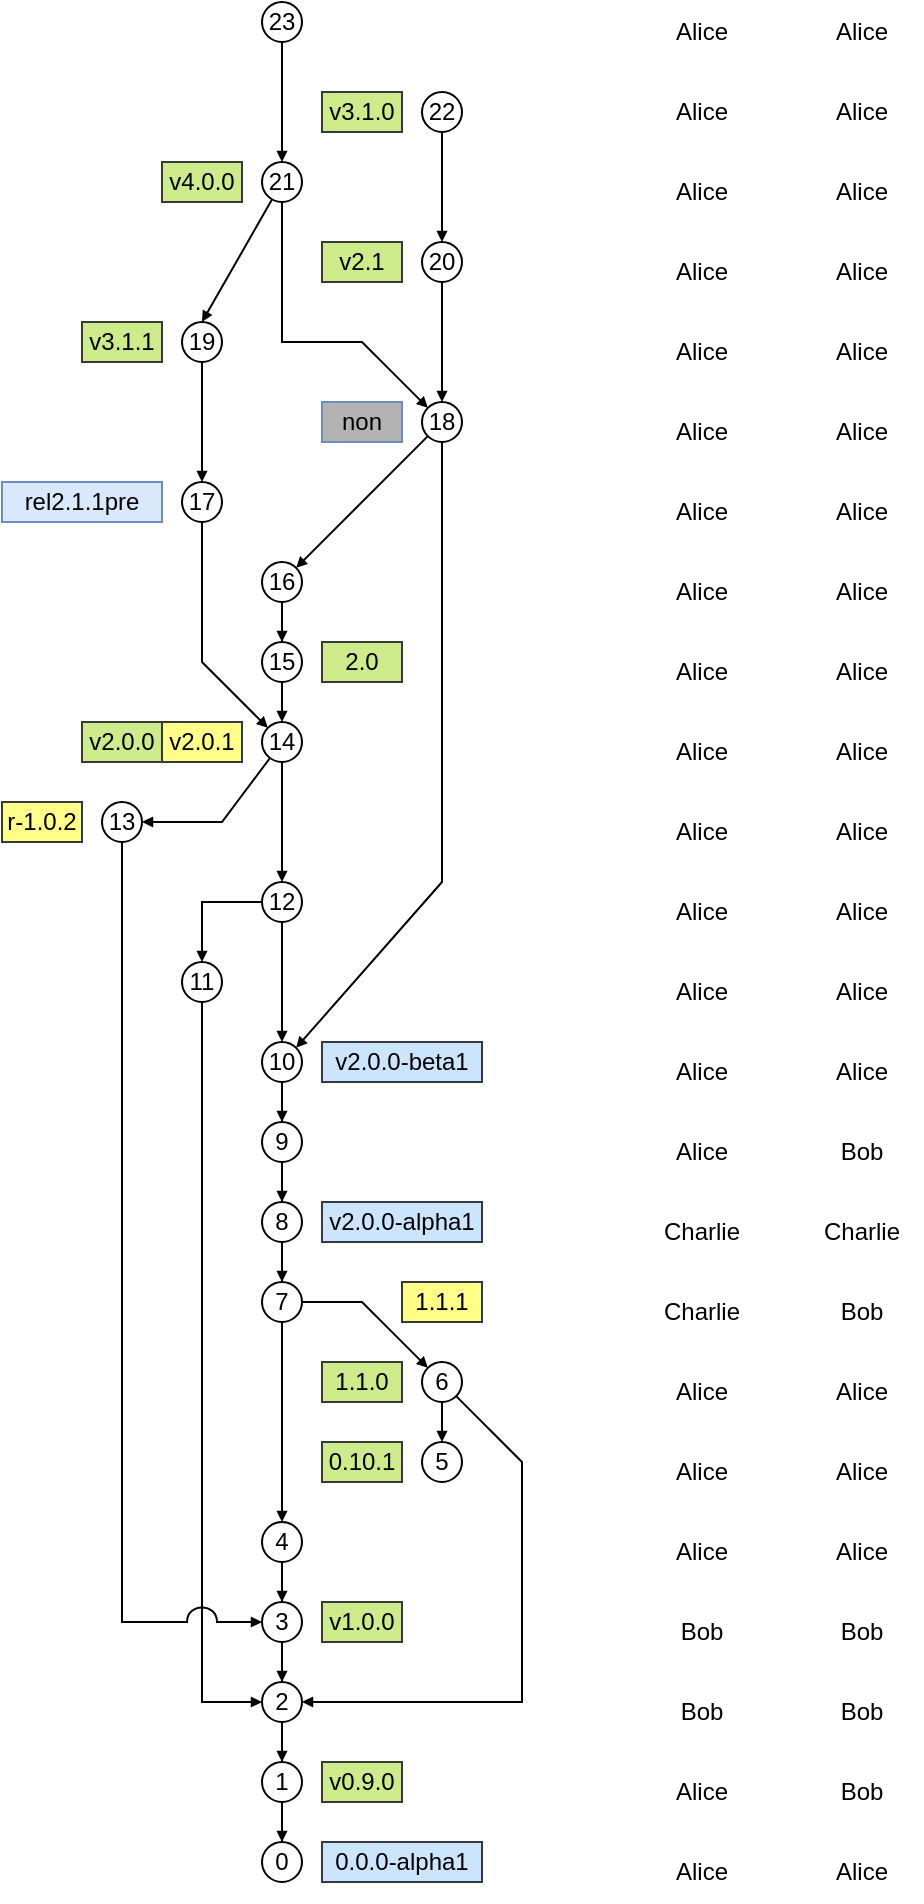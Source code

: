 <mxfile version="20.3.0" type="device" pages="2"><diagram id="Wy5-osBV8eUJZuhgSt0u" name="Page-1"><mxGraphModel dx="333" dy="996" grid="1" gridSize="10" guides="1" tooltips="1" connect="1" arrows="1" fold="1" page="1" pageScale="1" pageWidth="850" pageHeight="1100" math="0" shadow="0"><root><mxCell id="0"/><mxCell id="1" parent="0"/><mxCell id="ljIZP9Z7kQDjwwmqlBIa-49" value="v0.9.0" style="rounded=0;whiteSpace=wrap;html=1;fillColor=#cdeb8b;strokeColor=#36393d;" parent="1" vertex="1"><mxGeometry x="400" y="890" width="40" height="20" as="geometry"/></mxCell><mxCell id="ljIZP9Z7kQDjwwmqlBIa-51" style="edgeStyle=orthogonalEdgeStyle;rounded=0;jumpStyle=arc;jumpSize=15;orthogonalLoop=1;jettySize=auto;html=1;endArrow=block;endFill=1;endSize=3;" parent="1" source="ljIZP9Z7kQDjwwmqlBIa-1" target="ljIZP9Z7kQDjwwmqlBIa-50" edge="1"><mxGeometry relative="1" as="geometry"/></mxCell><mxCell id="ljIZP9Z7kQDjwwmqlBIa-1" value="1" style="ellipse;whiteSpace=wrap;html=1;" parent="1" vertex="1"><mxGeometry x="370" y="890" width="20" height="20" as="geometry"/></mxCell><mxCell id="ljIZP9Z7kQDjwwmqlBIa-9" style="edgeStyle=orthogonalEdgeStyle;rounded=0;orthogonalLoop=1;jettySize=auto;html=1;entryX=0.5;entryY=0;entryDx=0;entryDy=0;endArrow=block;endFill=1;endSize=3;" parent="1" source="ljIZP9Z7kQDjwwmqlBIa-2" target="ljIZP9Z7kQDjwwmqlBIa-1" edge="1"><mxGeometry relative="1" as="geometry"/></mxCell><mxCell id="ljIZP9Z7kQDjwwmqlBIa-2" value="2&lt;span style=&quot;color: rgba(0 , 0 , 0 , 0) ; font-family: monospace ; font-size: 0px&quot;&gt;%3CmxGraphModel%3E%3Croot%3E%3CmxCell%20id%3D%220%22%2F%3E%3CmxCell%20id%3D%221%22%20parent%3D%220%22%2F%3E%3CmxCell%20id%3D%222%22%20value%3D%221%22%20style%3D%22ellipse%3BwhiteSpace%3Dwrap%3Bhtml%3D1%3B%22%20vertex%3D%221%22%20parent%3D%221%22%3E%3CmxGeometry%20x%3D%22170%22%20y%3D%22690%22%20width%3D%2220%22%20height%3D%2220%22%20as%3D%22geometry%22%2F%3E%3C%2FmxCell%3E%3C%2Froot%3E%3C%2FmxGraphModel%3E&lt;/span&gt;" style="ellipse;whiteSpace=wrap;html=1;" parent="1" vertex="1"><mxGeometry x="370" y="850" width="20" height="20" as="geometry"/></mxCell><mxCell id="ljIZP9Z7kQDjwwmqlBIa-10" style="edgeStyle=orthogonalEdgeStyle;rounded=0;orthogonalLoop=1;jettySize=auto;html=1;entryX=0.5;entryY=0;entryDx=0;entryDy=0;endArrow=block;endFill=1;endSize=3;" parent="1" source="ljIZP9Z7kQDjwwmqlBIa-3" target="ljIZP9Z7kQDjwwmqlBIa-2" edge="1"><mxGeometry relative="1" as="geometry"/></mxCell><mxCell id="ljIZP9Z7kQDjwwmqlBIa-3" value="3" style="ellipse;whiteSpace=wrap;html=1;" parent="1" vertex="1"><mxGeometry x="370" y="810" width="20" height="20" as="geometry"/></mxCell><mxCell id="ljIZP9Z7kQDjwwmqlBIa-11" style="edgeStyle=orthogonalEdgeStyle;rounded=0;orthogonalLoop=1;jettySize=auto;html=1;entryX=0.5;entryY=0;entryDx=0;entryDy=0;endArrow=block;endFill=1;endSize=3;" parent="1" source="ljIZP9Z7kQDjwwmqlBIa-4" target="ljIZP9Z7kQDjwwmqlBIa-3" edge="1"><mxGeometry relative="1" as="geometry"/></mxCell><mxCell id="ljIZP9Z7kQDjwwmqlBIa-4" value="4" style="ellipse;whiteSpace=wrap;html=1;" parent="1" vertex="1"><mxGeometry x="370" y="770" width="20" height="20" as="geometry"/></mxCell><mxCell id="ljIZP9Z7kQDjwwmqlBIa-13" style="rounded=0;orthogonalLoop=1;jettySize=auto;html=1;entryX=1;entryY=0.5;entryDx=0;entryDy=0;endArrow=block;endFill=1;endSize=3;exitX=1;exitY=1;exitDx=0;exitDy=0;" parent="1" source="ljIZP9Z7kQDjwwmqlBIa-6" target="ljIZP9Z7kQDjwwmqlBIa-2" edge="1"><mxGeometry relative="1" as="geometry"><Array as="points"><mxPoint x="500" y="740"/><mxPoint x="500" y="860"/></Array></mxGeometry></mxCell><mxCell id="ljIZP9Z7kQDjwwmqlBIa-5" value="5" style="ellipse;whiteSpace=wrap;html=1;" parent="1" vertex="1"><mxGeometry x="450" y="730" width="20" height="20" as="geometry"/></mxCell><mxCell id="ljIZP9Z7kQDjwwmqlBIa-12" style="rounded=0;orthogonalLoop=1;jettySize=auto;html=1;entryX=0.5;entryY=0;entryDx=0;entryDy=0;endArrow=block;endFill=1;endSize=3;" parent="1" source="ljIZP9Z7kQDjwwmqlBIa-6" target="ljIZP9Z7kQDjwwmqlBIa-5" edge="1"><mxGeometry relative="1" as="geometry"/></mxCell><mxCell id="ljIZP9Z7kQDjwwmqlBIa-6" value="6" style="ellipse;whiteSpace=wrap;html=1;" parent="1" vertex="1"><mxGeometry x="450" y="690" width="20" height="20" as="geometry"/></mxCell><mxCell id="ljIZP9Z7kQDjwwmqlBIa-14" style="rounded=0;orthogonalLoop=1;jettySize=auto;html=1;entryX=0;entryY=0;entryDx=0;entryDy=0;endArrow=block;endFill=1;endSize=3;" parent="1" source="ljIZP9Z7kQDjwwmqlBIa-8" target="ljIZP9Z7kQDjwwmqlBIa-6" edge="1"><mxGeometry relative="1" as="geometry"><Array as="points"><mxPoint x="420" y="660"/></Array></mxGeometry></mxCell><mxCell id="ljIZP9Z7kQDjwwmqlBIa-26" style="edgeStyle=orthogonalEdgeStyle;rounded=0;orthogonalLoop=1;jettySize=auto;html=1;entryX=0.5;entryY=0;entryDx=0;entryDy=0;endArrow=block;endFill=1;endSize=3;" parent="1" source="ljIZP9Z7kQDjwwmqlBIa-8" target="ljIZP9Z7kQDjwwmqlBIa-4" edge="1"><mxGeometry relative="1" as="geometry"/></mxCell><mxCell id="ljIZP9Z7kQDjwwmqlBIa-8" value="7" style="ellipse;whiteSpace=wrap;html=1;" parent="1" vertex="1"><mxGeometry x="370" y="650" width="20" height="20" as="geometry"/></mxCell><mxCell id="ljIZP9Z7kQDjwwmqlBIa-16" style="edgeStyle=orthogonalEdgeStyle;rounded=0;orthogonalLoop=1;jettySize=auto;html=1;entryX=0.5;entryY=0;entryDx=0;entryDy=0;endArrow=block;endFill=1;endSize=3;" parent="1" source="ljIZP9Z7kQDjwwmqlBIa-15" target="ljIZP9Z7kQDjwwmqlBIa-8" edge="1"><mxGeometry relative="1" as="geometry"/></mxCell><mxCell id="ljIZP9Z7kQDjwwmqlBIa-15" value="8" style="ellipse;whiteSpace=wrap;html=1;" parent="1" vertex="1"><mxGeometry x="370" y="610" width="20" height="20" as="geometry"/></mxCell><mxCell id="ljIZP9Z7kQDjwwmqlBIa-21" style="edgeStyle=orthogonalEdgeStyle;rounded=0;orthogonalLoop=1;jettySize=auto;html=1;endArrow=block;endFill=1;endSize=3;" parent="1" source="ljIZP9Z7kQDjwwmqlBIa-17" target="ljIZP9Z7kQDjwwmqlBIa-15" edge="1"><mxGeometry relative="1" as="geometry"/></mxCell><mxCell id="ljIZP9Z7kQDjwwmqlBIa-17" value="9" style="ellipse;whiteSpace=wrap;html=1;" parent="1" vertex="1"><mxGeometry x="370" y="570" width="20" height="20" as="geometry"/></mxCell><mxCell id="ljIZP9Z7kQDjwwmqlBIa-22" style="edgeStyle=orthogonalEdgeStyle;rounded=0;orthogonalLoop=1;jettySize=auto;html=1;entryX=0.5;entryY=0;entryDx=0;entryDy=0;endArrow=block;endFill=1;endSize=3;" parent="1" source="ljIZP9Z7kQDjwwmqlBIa-18" target="ljIZP9Z7kQDjwwmqlBIa-17" edge="1"><mxGeometry relative="1" as="geometry"/></mxCell><mxCell id="ljIZP9Z7kQDjwwmqlBIa-18" value="10" style="ellipse;whiteSpace=wrap;html=1;" parent="1" vertex="1"><mxGeometry x="370" y="530" width="20" height="20" as="geometry"/></mxCell><mxCell id="ljIZP9Z7kQDjwwmqlBIa-20" style="edgeStyle=orthogonalEdgeStyle;rounded=0;orthogonalLoop=1;jettySize=auto;html=1;entryX=0;entryY=0.5;entryDx=0;entryDy=0;endArrow=block;endFill=1;endSize=3;" parent="1" source="ljIZP9Z7kQDjwwmqlBIa-19" target="ljIZP9Z7kQDjwwmqlBIa-2" edge="1"><mxGeometry relative="1" as="geometry"><Array as="points"><mxPoint x="340" y="860"/></Array></mxGeometry></mxCell><mxCell id="ljIZP9Z7kQDjwwmqlBIa-19" value="11" style="ellipse;whiteSpace=wrap;html=1;" parent="1" vertex="1"><mxGeometry x="330" y="490" width="20" height="20" as="geometry"/></mxCell><mxCell id="ljIZP9Z7kQDjwwmqlBIa-24" style="edgeStyle=orthogonalEdgeStyle;rounded=0;orthogonalLoop=1;jettySize=auto;html=1;entryX=0.5;entryY=0;entryDx=0;entryDy=0;endArrow=block;endFill=1;endSize=3;" parent="1" source="ljIZP9Z7kQDjwwmqlBIa-23" target="ljIZP9Z7kQDjwwmqlBIa-18" edge="1"><mxGeometry relative="1" as="geometry"/></mxCell><mxCell id="ljIZP9Z7kQDjwwmqlBIa-25" style="edgeStyle=orthogonalEdgeStyle;rounded=0;orthogonalLoop=1;jettySize=auto;html=1;endArrow=block;endFill=1;endSize=3;entryX=0.5;entryY=0;entryDx=0;entryDy=0;" parent="1" source="ljIZP9Z7kQDjwwmqlBIa-23" target="ljIZP9Z7kQDjwwmqlBIa-19" edge="1"><mxGeometry relative="1" as="geometry"><mxPoint x="340" y="460" as="targetPoint"/></mxGeometry></mxCell><mxCell id="ljIZP9Z7kQDjwwmqlBIa-23" value="12" style="ellipse;whiteSpace=wrap;html=1;fontStyle=0" parent="1" vertex="1"><mxGeometry x="370" y="450" width="20" height="20" as="geometry"/></mxCell><mxCell id="ljIZP9Z7kQDjwwmqlBIa-28" style="edgeStyle=orthogonalEdgeStyle;rounded=0;orthogonalLoop=1;jettySize=auto;html=1;entryX=0;entryY=0.5;entryDx=0;entryDy=0;endArrow=block;endFill=1;endSize=3;jumpStyle=arc;jumpSize=15;" parent="1" source="ljIZP9Z7kQDjwwmqlBIa-27" target="ljIZP9Z7kQDjwwmqlBIa-3" edge="1"><mxGeometry relative="1" as="geometry"><Array as="points"><mxPoint x="300" y="820"/></Array></mxGeometry></mxCell><mxCell id="ljIZP9Z7kQDjwwmqlBIa-27" value="13" style="ellipse;whiteSpace=wrap;html=1;" parent="1" vertex="1"><mxGeometry x="290" y="410" width="20" height="20" as="geometry"/></mxCell><mxCell id="ljIZP9Z7kQDjwwmqlBIa-30" style="edgeStyle=orthogonalEdgeStyle;rounded=0;jumpStyle=arc;jumpSize=15;orthogonalLoop=1;jettySize=auto;html=1;entryX=0.5;entryY=0;entryDx=0;entryDy=0;endArrow=block;endFill=1;endSize=3;" parent="1" source="ljIZP9Z7kQDjwwmqlBIa-29" target="ljIZP9Z7kQDjwwmqlBIa-23" edge="1"><mxGeometry relative="1" as="geometry"/></mxCell><mxCell id="ljIZP9Z7kQDjwwmqlBIa-68" style="rounded=0;jumpStyle=arc;jumpSize=15;orthogonalLoop=1;jettySize=auto;html=1;entryX=1;entryY=0.5;entryDx=0;entryDy=0;endArrow=block;endFill=1;endSize=3;elbow=vertical;" parent="1" source="ljIZP9Z7kQDjwwmqlBIa-29" target="ljIZP9Z7kQDjwwmqlBIa-27" edge="1"><mxGeometry relative="1" as="geometry"><Array as="points"><mxPoint x="350" y="420"/></Array></mxGeometry></mxCell><mxCell id="ljIZP9Z7kQDjwwmqlBIa-29" value="14" style="ellipse;whiteSpace=wrap;html=1;" parent="1" vertex="1"><mxGeometry x="370" y="370" width="20" height="20" as="geometry"/></mxCell><mxCell id="ljIZP9Z7kQDjwwmqlBIa-34" style="rounded=0;jumpStyle=arc;jumpSize=15;orthogonalLoop=1;jettySize=auto;html=1;entryX=0.5;entryY=0;entryDx=0;entryDy=0;endArrow=block;endFill=1;endSize=3;" parent="1" source="ljIZP9Z7kQDjwwmqlBIa-31" target="ljIZP9Z7kQDjwwmqlBIa-29" edge="1"><mxGeometry relative="1" as="geometry"/></mxCell><mxCell id="ljIZP9Z7kQDjwwmqlBIa-31" value="15" style="ellipse;whiteSpace=wrap;html=1;" parent="1" vertex="1"><mxGeometry x="370" y="330" width="20" height="20" as="geometry"/></mxCell><mxCell id="ljIZP9Z7kQDjwwmqlBIa-33" style="edgeStyle=orthogonalEdgeStyle;rounded=0;jumpStyle=arc;jumpSize=15;orthogonalLoop=1;jettySize=auto;html=1;entryX=0.5;entryY=0;entryDx=0;entryDy=0;endArrow=block;endFill=1;endSize=3;" parent="1" source="ljIZP9Z7kQDjwwmqlBIa-32" target="ljIZP9Z7kQDjwwmqlBIa-31" edge="1"><mxGeometry relative="1" as="geometry"/></mxCell><mxCell id="ljIZP9Z7kQDjwwmqlBIa-32" value="16" style="ellipse;whiteSpace=wrap;html=1;" parent="1" vertex="1"><mxGeometry x="370" y="290" width="20" height="20" as="geometry"/></mxCell><mxCell id="ljIZP9Z7kQDjwwmqlBIa-36" style="rounded=0;jumpStyle=arc;jumpSize=15;orthogonalLoop=1;jettySize=auto;html=1;endArrow=block;endFill=1;endSize=3;entryX=0;entryY=0;entryDx=0;entryDy=0;" parent="1" source="ljIZP9Z7kQDjwwmqlBIa-35" target="ljIZP9Z7kQDjwwmqlBIa-29" edge="1"><mxGeometry relative="1" as="geometry"><mxPoint x="380" y="370" as="targetPoint"/><Array as="points"><mxPoint x="340" y="340"/></Array></mxGeometry></mxCell><mxCell id="ljIZP9Z7kQDjwwmqlBIa-35" value="17" style="ellipse;whiteSpace=wrap;html=1;" parent="1" vertex="1"><mxGeometry x="330" y="250" width="20" height="20" as="geometry"/></mxCell><mxCell id="ljIZP9Z7kQDjwwmqlBIa-38" style="rounded=0;jumpStyle=arc;jumpSize=15;orthogonalLoop=1;jettySize=auto;html=1;entryX=1;entryY=0;entryDx=0;entryDy=0;endArrow=block;endFill=1;endSize=3;" parent="1" source="ljIZP9Z7kQDjwwmqlBIa-37" target="ljIZP9Z7kQDjwwmqlBIa-32" edge="1"><mxGeometry relative="1" as="geometry"><Array as="points"/></mxGeometry></mxCell><mxCell id="ljIZP9Z7kQDjwwmqlBIa-39" style="rounded=0;jumpStyle=arc;jumpSize=15;orthogonalLoop=1;jettySize=auto;html=1;entryX=1;entryY=0;entryDx=0;entryDy=0;endArrow=block;endFill=1;endSize=3;" parent="1" source="ljIZP9Z7kQDjwwmqlBIa-37" target="ljIZP9Z7kQDjwwmqlBIa-18" edge="1"><mxGeometry relative="1" as="geometry"><Array as="points"><mxPoint x="460" y="450"/></Array></mxGeometry></mxCell><mxCell id="ljIZP9Z7kQDjwwmqlBIa-37" value="18" style="ellipse;whiteSpace=wrap;html=1;" parent="1" vertex="1"><mxGeometry x="450" y="210" width="20" height="20" as="geometry"/></mxCell><mxCell id="ljIZP9Z7kQDjwwmqlBIa-41" style="rounded=0;jumpStyle=arc;jumpSize=15;orthogonalLoop=1;jettySize=auto;html=1;entryX=0.5;entryY=0;entryDx=0;entryDy=0;endArrow=block;endFill=1;endSize=3;" parent="1" source="ljIZP9Z7kQDjwwmqlBIa-40" target="ljIZP9Z7kQDjwwmqlBIa-35" edge="1"><mxGeometry relative="1" as="geometry"><Array as="points"><mxPoint x="340" y="220"/></Array></mxGeometry></mxCell><mxCell id="ljIZP9Z7kQDjwwmqlBIa-40" value="19" style="ellipse;whiteSpace=wrap;html=1;" parent="1" vertex="1"><mxGeometry x="330" y="170" width="20" height="20" as="geometry"/></mxCell><mxCell id="ljIZP9Z7kQDjwwmqlBIa-47" style="rounded=0;jumpStyle=arc;jumpSize=15;orthogonalLoop=1;jettySize=auto;html=1;entryX=0.5;entryY=0;entryDx=0;entryDy=0;endArrow=block;endFill=1;endSize=3;" parent="1" source="ljIZP9Z7kQDjwwmqlBIa-43" target="ljIZP9Z7kQDjwwmqlBIa-40" edge="1"><mxGeometry relative="1" as="geometry"><Array as="points"/></mxGeometry></mxCell><mxCell id="ljIZP9Z7kQDjwwmqlBIa-43" value="21" style="ellipse;whiteSpace=wrap;html=1;" parent="1" vertex="1"><mxGeometry x="370" y="90" width="20" height="20" as="geometry"/></mxCell><mxCell id="ljIZP9Z7kQDjwwmqlBIa-44" value="22" style="ellipse;whiteSpace=wrap;html=1;" parent="1" vertex="1"><mxGeometry x="450" y="55" width="20" height="20" as="geometry"/></mxCell><mxCell id="ljIZP9Z7kQDjwwmqlBIa-50" value="0" style="ellipse;whiteSpace=wrap;html=1;" parent="1" vertex="1"><mxGeometry x="370" y="930" width="20" height="20" as="geometry"/></mxCell><mxCell id="ljIZP9Z7kQDjwwmqlBIa-52" value="v1.0.0" style="rounded=0;whiteSpace=wrap;html=1;fillColor=#CDEB8B;strokeColor=#36393d;" parent="1" vertex="1"><mxGeometry x="400" y="810" width="40" height="20" as="geometry"/></mxCell><mxCell id="ljIZP9Z7kQDjwwmqlBIa-56" value="1.1.0" style="rounded=0;whiteSpace=wrap;html=1;fillColor=#cdeb8b;strokeColor=#36393d;" parent="1" vertex="1"><mxGeometry x="400" y="690" width="40" height="20" as="geometry"/></mxCell><mxCell id="ljIZP9Z7kQDjwwmqlBIa-57" value="v2.0.0-alpha1" style="rounded=0;whiteSpace=wrap;html=1;fillColor=#cce5ff;strokeColor=#36393d;" parent="1" vertex="1"><mxGeometry x="400" y="610" width="80" height="20" as="geometry"/></mxCell><mxCell id="ljIZP9Z7kQDjwwmqlBIa-58" value="v2.0.0-beta1" style="rounded=0;whiteSpace=wrap;html=1;fillColor=#cce5ff;strokeColor=#36393d;" parent="1" vertex="1"><mxGeometry x="400" y="530" width="80" height="20" as="geometry"/></mxCell><mxCell id="ljIZP9Z7kQDjwwmqlBIa-59" value="r-1.0.2" style="rounded=0;whiteSpace=wrap;html=1;fillColor=#ffff88;strokeColor=#36393d;" parent="1" vertex="1"><mxGeometry x="240" y="410" width="40" height="20" as="geometry"/></mxCell><mxCell id="ljIZP9Z7kQDjwwmqlBIa-63" value="v4.0.0" style="rounded=0;whiteSpace=wrap;html=1;fillColor=#cdeb8b;strokeColor=#36393d;" parent="1" vertex="1"><mxGeometry x="320" y="90" width="40" height="20" as="geometry"/></mxCell><mxCell id="ljIZP9Z7kQDjwwmqlBIa-64" value="v2.0.0" style="rounded=0;whiteSpace=wrap;html=1;fillColor=#cdeb8b;strokeColor=#36393d;" parent="1" vertex="1"><mxGeometry x="280" y="370" width="40" height="20" as="geometry"/></mxCell><mxCell id="ljIZP9Z7kQDjwwmqlBIa-61" value="v2.0.1" style="rounded=0;whiteSpace=wrap;html=1;fillColor=#ffff88;strokeColor=#36393d;" parent="1" vertex="1"><mxGeometry x="320" y="370" width="40" height="20" as="geometry"/></mxCell><mxCell id="MgJPRESKYdpHTR8LoFHg-3" value="Bob" style="text;html=1;strokeColor=none;fillColor=none;align=center;verticalAlign=middle;whiteSpace=wrap;rounded=0;" parent="1" vertex="1"><mxGeometry x="560" y="850" width="60" height="30" as="geometry"/></mxCell><mxCell id="MgJPRESKYdpHTR8LoFHg-4" value="Bob" style="text;html=1;strokeColor=none;fillColor=none;align=center;verticalAlign=middle;whiteSpace=wrap;rounded=0;" parent="1" vertex="1"><mxGeometry x="560" y="810" width="60" height="30" as="geometry"/></mxCell><mxCell id="MgJPRESKYdpHTR8LoFHg-8" value="Charlie" style="text;html=1;strokeColor=none;fillColor=none;align=center;verticalAlign=middle;whiteSpace=wrap;rounded=0;" parent="1" vertex="1"><mxGeometry x="560" y="650" width="60" height="30" as="geometry"/></mxCell><mxCell id="MgJPRESKYdpHTR8LoFHg-9" value="Charlie" style="text;html=1;strokeColor=none;fillColor=none;align=center;verticalAlign=middle;whiteSpace=wrap;rounded=0;" parent="1" vertex="1"><mxGeometry x="560" y="610" width="60" height="30" as="geometry"/></mxCell><mxCell id="MgJPRESKYdpHTR8LoFHg-10" value="Alice" style="text;html=1;strokeColor=none;fillColor=none;align=center;verticalAlign=middle;whiteSpace=wrap;rounded=0;" parent="1" vertex="1"><mxGeometry x="560" y="570" width="60" height="30" as="geometry"/></mxCell><mxCell id="MgJPRESKYdpHTR8LoFHg-20" value="Alice" style="text;html=1;strokeColor=none;fillColor=none;align=center;verticalAlign=middle;whiteSpace=wrap;rounded=0;" parent="1" vertex="1"><mxGeometry x="560" y="170" width="60" height="30" as="geometry"/></mxCell><mxCell id="MgJPRESKYdpHTR8LoFHg-21" value="Alice" style="text;html=1;strokeColor=none;fillColor=none;align=center;verticalAlign=middle;whiteSpace=wrap;rounded=0;" parent="1" vertex="1"><mxGeometry x="560" y="130" width="60" height="30" as="geometry"/></mxCell><mxCell id="MgJPRESKYdpHTR8LoFHg-22" value="Alice" style="text;html=1;strokeColor=none;fillColor=none;align=center;verticalAlign=middle;whiteSpace=wrap;rounded=0;" parent="1" vertex="1"><mxGeometry x="560" y="90" width="60" height="30" as="geometry"/></mxCell><mxCell id="MgJPRESKYdpHTR8LoFHg-23" value="Alice" style="text;html=1;strokeColor=none;fillColor=none;align=center;verticalAlign=middle;whiteSpace=wrap;rounded=0;" parent="1" vertex="1"><mxGeometry x="640" y="930" width="60" height="30" as="geometry"/></mxCell><mxCell id="MgJPRESKYdpHTR8LoFHg-25" value="Bob" style="text;html=1;strokeColor=none;fillColor=none;align=center;verticalAlign=middle;whiteSpace=wrap;rounded=0;" parent="1" vertex="1"><mxGeometry x="640" y="890" width="60" height="30" as="geometry"/></mxCell><mxCell id="MgJPRESKYdpHTR8LoFHg-26" value="Bob" style="text;html=1;strokeColor=none;fillColor=none;align=center;verticalAlign=middle;whiteSpace=wrap;rounded=0;" parent="1" vertex="1"><mxGeometry x="640" y="850" width="60" height="30" as="geometry"/></mxCell><mxCell id="MgJPRESKYdpHTR8LoFHg-27" value="Bob" style="text;html=1;strokeColor=none;fillColor=none;align=center;verticalAlign=middle;whiteSpace=wrap;rounded=0;" parent="1" vertex="1"><mxGeometry x="640" y="810" width="60" height="30" as="geometry"/></mxCell><mxCell id="MgJPRESKYdpHTR8LoFHg-28" value="Alice" style="text;html=1;strokeColor=none;fillColor=none;align=center;verticalAlign=middle;whiteSpace=wrap;rounded=0;" parent="1" vertex="1"><mxGeometry x="640" y="770" width="60" height="30" as="geometry"/></mxCell><mxCell id="MgJPRESKYdpHTR8LoFHg-29" value="Alice" style="text;html=1;strokeColor=none;fillColor=none;align=center;verticalAlign=middle;whiteSpace=wrap;rounded=0;" parent="1" vertex="1"><mxGeometry x="640" y="730" width="60" height="30" as="geometry"/></mxCell><mxCell id="MgJPRESKYdpHTR8LoFHg-30" value="Alice" style="text;html=1;strokeColor=none;fillColor=none;align=center;verticalAlign=middle;whiteSpace=wrap;rounded=0;" parent="1" vertex="1"><mxGeometry x="640" y="690" width="60" height="30" as="geometry"/></mxCell><mxCell id="MgJPRESKYdpHTR8LoFHg-31" value="Bob" style="text;html=1;strokeColor=none;fillColor=none;align=center;verticalAlign=middle;whiteSpace=wrap;rounded=0;" parent="1" vertex="1"><mxGeometry x="640" y="650" width="60" height="30" as="geometry"/></mxCell><mxCell id="MgJPRESKYdpHTR8LoFHg-32" value="Charlie" style="text;html=1;strokeColor=none;fillColor=none;align=center;verticalAlign=middle;whiteSpace=wrap;rounded=0;" parent="1" vertex="1"><mxGeometry x="640" y="610" width="60" height="30" as="geometry"/></mxCell><mxCell id="MgJPRESKYdpHTR8LoFHg-33" value="Bob" style="text;html=1;strokeColor=none;fillColor=none;align=center;verticalAlign=middle;whiteSpace=wrap;rounded=0;" parent="1" vertex="1"><mxGeometry x="640" y="570" width="60" height="30" as="geometry"/></mxCell><mxCell id="MgJPRESKYdpHTR8LoFHg-34" value="Alice" style="text;html=1;strokeColor=none;fillColor=none;align=center;verticalAlign=middle;whiteSpace=wrap;rounded=0;" parent="1" vertex="1"><mxGeometry x="640" y="530" width="60" height="30" as="geometry"/></mxCell><mxCell id="MgJPRESKYdpHTR8LoFHg-35" value="Alice" style="text;html=1;strokeColor=none;fillColor=none;align=center;verticalAlign=middle;whiteSpace=wrap;rounded=0;" parent="1" vertex="1"><mxGeometry x="640" y="490" width="60" height="30" as="geometry"/></mxCell><mxCell id="MgJPRESKYdpHTR8LoFHg-36" value="Alice" style="text;html=1;strokeColor=none;fillColor=none;align=center;verticalAlign=middle;whiteSpace=wrap;rounded=0;" parent="1" vertex="1"><mxGeometry x="640" y="450" width="60" height="30" as="geometry"/></mxCell><mxCell id="MgJPRESKYdpHTR8LoFHg-37" value="Alice" style="text;html=1;strokeColor=none;fillColor=none;align=center;verticalAlign=middle;whiteSpace=wrap;rounded=0;" parent="1" vertex="1"><mxGeometry x="640" y="410" width="60" height="30" as="geometry"/></mxCell><mxCell id="MgJPRESKYdpHTR8LoFHg-38" value="Alice" style="text;html=1;strokeColor=none;fillColor=none;align=center;verticalAlign=middle;whiteSpace=wrap;rounded=0;" parent="1" vertex="1"><mxGeometry x="640" y="370" width="60" height="30" as="geometry"/></mxCell><mxCell id="MgJPRESKYdpHTR8LoFHg-39" value="Alice" style="text;html=1;strokeColor=none;fillColor=none;align=center;verticalAlign=middle;whiteSpace=wrap;rounded=0;" parent="1" vertex="1"><mxGeometry x="640" y="330" width="60" height="30" as="geometry"/></mxCell><mxCell id="MgJPRESKYdpHTR8LoFHg-40" value="Alice" style="text;html=1;strokeColor=none;fillColor=none;align=center;verticalAlign=middle;whiteSpace=wrap;rounded=0;" parent="1" vertex="1"><mxGeometry x="640" y="290" width="60" height="30" as="geometry"/></mxCell><mxCell id="MgJPRESKYdpHTR8LoFHg-41" value="Alice" style="text;html=1;strokeColor=none;fillColor=none;align=center;verticalAlign=middle;whiteSpace=wrap;rounded=0;" parent="1" vertex="1"><mxGeometry x="640" y="250" width="60" height="30" as="geometry"/></mxCell><mxCell id="MgJPRESKYdpHTR8LoFHg-42" value="Alice" style="text;html=1;strokeColor=none;fillColor=none;align=center;verticalAlign=middle;whiteSpace=wrap;rounded=0;" parent="1" vertex="1"><mxGeometry x="640" y="210" width="60" height="30" as="geometry"/></mxCell><mxCell id="MgJPRESKYdpHTR8LoFHg-43" value="Alice" style="text;html=1;strokeColor=none;fillColor=none;align=center;verticalAlign=middle;whiteSpace=wrap;rounded=0;" parent="1" vertex="1"><mxGeometry x="640" y="170" width="60" height="30" as="geometry"/></mxCell><mxCell id="MgJPRESKYdpHTR8LoFHg-44" value="Alice" style="text;html=1;strokeColor=none;fillColor=none;align=center;verticalAlign=middle;whiteSpace=wrap;rounded=0;" parent="1" vertex="1"><mxGeometry x="640" y="130" width="60" height="30" as="geometry"/></mxCell><mxCell id="MgJPRESKYdpHTR8LoFHg-45" value="Alice" style="text;html=1;strokeColor=none;fillColor=none;align=center;verticalAlign=middle;whiteSpace=wrap;rounded=0;" parent="1" vertex="1"><mxGeometry x="640" y="90" width="60" height="30" as="geometry"/></mxCell><mxCell id="MgJPRESKYdpHTR8LoFHg-46" value="Alice" style="text;html=1;strokeColor=none;fillColor=none;align=center;verticalAlign=middle;whiteSpace=wrap;rounded=0;" parent="1" vertex="1"><mxGeometry x="560" y="530" width="60" height="30" as="geometry"/></mxCell><mxCell id="MgJPRESKYdpHTR8LoFHg-47" value="Alice" style="text;html=1;strokeColor=none;fillColor=none;align=center;verticalAlign=middle;whiteSpace=wrap;rounded=0;" parent="1" vertex="1"><mxGeometry x="560" y="490" width="60" height="30" as="geometry"/></mxCell><mxCell id="MgJPRESKYdpHTR8LoFHg-48" value="Alice" style="text;html=1;strokeColor=none;fillColor=none;align=center;verticalAlign=middle;whiteSpace=wrap;rounded=0;" parent="1" vertex="1"><mxGeometry x="560" y="450" width="60" height="30" as="geometry"/></mxCell><mxCell id="MgJPRESKYdpHTR8LoFHg-49" value="Alice" style="text;html=1;strokeColor=none;fillColor=none;align=center;verticalAlign=middle;whiteSpace=wrap;rounded=0;" parent="1" vertex="1"><mxGeometry x="560" y="410" width="60" height="30" as="geometry"/></mxCell><mxCell id="MgJPRESKYdpHTR8LoFHg-50" value="Alice" style="text;html=1;strokeColor=none;fillColor=none;align=center;verticalAlign=middle;whiteSpace=wrap;rounded=0;" parent="1" vertex="1"><mxGeometry x="560" y="370" width="60" height="30" as="geometry"/></mxCell><mxCell id="MgJPRESKYdpHTR8LoFHg-51" value="Alice" style="text;html=1;strokeColor=none;fillColor=none;align=center;verticalAlign=middle;whiteSpace=wrap;rounded=0;" parent="1" vertex="1"><mxGeometry x="560" y="330" width="60" height="30" as="geometry"/></mxCell><mxCell id="MgJPRESKYdpHTR8LoFHg-52" value="Alice" style="text;html=1;strokeColor=none;fillColor=none;align=center;verticalAlign=middle;whiteSpace=wrap;rounded=0;" parent="1" vertex="1"><mxGeometry x="560" y="290" width="60" height="30" as="geometry"/></mxCell><mxCell id="MgJPRESKYdpHTR8LoFHg-53" value="Alice" style="text;html=1;strokeColor=none;fillColor=none;align=center;verticalAlign=middle;whiteSpace=wrap;rounded=0;" parent="1" vertex="1"><mxGeometry x="560" y="250" width="60" height="30" as="geometry"/></mxCell><mxCell id="MgJPRESKYdpHTR8LoFHg-54" value="Alice" style="text;html=1;strokeColor=none;fillColor=none;align=center;verticalAlign=middle;whiteSpace=wrap;rounded=0;" parent="1" vertex="1"><mxGeometry x="560" y="210" width="60" height="30" as="geometry"/></mxCell><mxCell id="MgJPRESKYdpHTR8LoFHg-55" value="Alice" style="text;html=1;strokeColor=none;fillColor=none;align=center;verticalAlign=middle;whiteSpace=wrap;rounded=0;" parent="1" vertex="1"><mxGeometry x="560" y="690" width="60" height="30" as="geometry"/></mxCell><mxCell id="MgJPRESKYdpHTR8LoFHg-56" value="Alice" style="text;html=1;strokeColor=none;fillColor=none;align=center;verticalAlign=middle;whiteSpace=wrap;rounded=0;" parent="1" vertex="1"><mxGeometry x="560" y="730" width="60" height="30" as="geometry"/></mxCell><mxCell id="MgJPRESKYdpHTR8LoFHg-57" value="Alice" style="text;html=1;strokeColor=none;fillColor=none;align=center;verticalAlign=middle;whiteSpace=wrap;rounded=0;" parent="1" vertex="1"><mxGeometry x="560" y="770" width="60" height="30" as="geometry"/></mxCell><mxCell id="MgJPRESKYdpHTR8LoFHg-58" value="Alice" style="text;html=1;strokeColor=none;fillColor=none;align=center;verticalAlign=middle;whiteSpace=wrap;rounded=0;" parent="1" vertex="1"><mxGeometry x="560" y="890" width="60" height="30" as="geometry"/></mxCell><mxCell id="MgJPRESKYdpHTR8LoFHg-59" value="Alice" style="text;html=1;strokeColor=none;fillColor=none;align=center;verticalAlign=middle;whiteSpace=wrap;rounded=0;" parent="1" vertex="1"><mxGeometry x="560" y="930" width="60" height="30" as="geometry"/></mxCell><mxCell id="MgJPRESKYdpHTR8LoFHg-61" value="0.0.0-alpha1" style="rounded=0;whiteSpace=wrap;html=1;fillColor=#cce5ff;strokeColor=#36393d;" parent="1" vertex="1"><mxGeometry x="400" y="930" width="80" height="20" as="geometry"/></mxCell><mxCell id="heSDx9zrnoaJ1bu-rmXm-1" value="non" style="rounded=0;whiteSpace=wrap;html=1;fillColor=#B3B3B3;strokeColor=#6c8ebf;" parent="1" vertex="1"><mxGeometry x="400" y="210" width="40" height="20" as="geometry"/></mxCell><mxCell id="YUS3JCUcRgRAHSUaT7Eq-3" value="2.0" style="rounded=0;whiteSpace=wrap;html=1;fillColor=#cdeb8b;strokeColor=#36393d;" parent="1" vertex="1"><mxGeometry x="400" y="330" width="40" height="20" as="geometry"/></mxCell><mxCell id="YUS3JCUcRgRAHSUaT7Eq-4" value="rel2.1.1pre" style="rounded=0;whiteSpace=wrap;html=1;fillColor=#dae8fc;strokeColor=#6c8ebf;" parent="1" vertex="1"><mxGeometry x="240" y="250" width="80" height="20" as="geometry"/></mxCell><mxCell id="uJF3lq0ftw-UGdVA2iDh-2" value="1.1.1" style="rounded=0;whiteSpace=wrap;html=1;fillColor=#ffff88;strokeColor=#36393d;" parent="1" vertex="1"><mxGeometry x="440" y="650" width="40" height="20" as="geometry"/></mxCell><mxCell id="POvuNzUOCFOA47HnP774-1" value="v3.1.1" style="rounded=0;whiteSpace=wrap;html=1;fillColor=#cdeb8b;strokeColor=#36393d;" vertex="1" parent="1"><mxGeometry x="280" y="170" width="40" height="20" as="geometry"/></mxCell><mxCell id="POvuNzUOCFOA47HnP774-9" value="0.10.1" style="rounded=0;whiteSpace=wrap;html=1;fillColor=#cdeb8b;strokeColor=#36393d;" vertex="1" parent="1"><mxGeometry x="400" y="730" width="40" height="20" as="geometry"/></mxCell><mxCell id="POvuNzUOCFOA47HnP774-11" value="23" style="ellipse;whiteSpace=wrap;html=1;" vertex="1" parent="1"><mxGeometry x="370" y="10" width="20" height="20" as="geometry"/></mxCell><mxCell id="POvuNzUOCFOA47HnP774-13" style="edgeStyle=orthogonalEdgeStyle;rounded=0;jumpStyle=arc;jumpSize=15;orthogonalLoop=1;jettySize=auto;html=1;endArrow=block;endFill=1;endSize=3;exitX=0.5;exitY=1;exitDx=0;exitDy=0;entryX=0.5;entryY=0;entryDx=0;entryDy=0;" edge="1" parent="1" source="POvuNzUOCFOA47HnP774-11" target="ljIZP9Z7kQDjwwmqlBIa-43"><mxGeometry relative="1" as="geometry"><mxPoint x="390" y="80" as="sourcePoint"/><mxPoint x="380" y="50" as="targetPoint"/></mxGeometry></mxCell><mxCell id="POvuNzUOCFOA47HnP774-14" value="20" style="ellipse;whiteSpace=wrap;html=1;" vertex="1" parent="1"><mxGeometry x="450" y="130" width="20" height="20" as="geometry"/></mxCell><mxCell id="POvuNzUOCFOA47HnP774-15" style="edgeStyle=orthogonalEdgeStyle;rounded=0;jumpStyle=arc;jumpSize=15;orthogonalLoop=1;jettySize=auto;html=1;entryX=0.5;entryY=0;entryDx=0;entryDy=0;endArrow=block;endFill=1;endSize=3;exitX=0.5;exitY=1;exitDx=0;exitDy=0;" edge="1" parent="1" source="POvuNzUOCFOA47HnP774-14" target="ljIZP9Z7kQDjwwmqlBIa-37"><mxGeometry relative="1" as="geometry"><mxPoint x="390" y="120" as="sourcePoint"/><mxPoint x="390" y="140" as="targetPoint"/></mxGeometry></mxCell><mxCell id="POvuNzUOCFOA47HnP774-16" value="v2.1" style="rounded=0;whiteSpace=wrap;html=1;fillColor=#cdeb8b;strokeColor=#36393d;" vertex="1" parent="1"><mxGeometry x="400" y="130" width="40" height="20" as="geometry"/></mxCell><mxCell id="POvuNzUOCFOA47HnP774-18" style="rounded=0;jumpStyle=arc;jumpSize=15;orthogonalLoop=1;jettySize=auto;html=1;entryX=0;entryY=0;entryDx=0;entryDy=0;endArrow=block;endFill=1;endSize=3;" edge="1" parent="1" source="ljIZP9Z7kQDjwwmqlBIa-43" target="ljIZP9Z7kQDjwwmqlBIa-37"><mxGeometry relative="1" as="geometry"><Array as="points"><mxPoint x="380" y="180"/><mxPoint x="420" y="180"/></Array><mxPoint x="380" y="110" as="sourcePoint"/><mxPoint x="452.929" y="212.929" as="targetPoint"/></mxGeometry></mxCell><mxCell id="POvuNzUOCFOA47HnP774-19" value="Alice" style="text;html=1;strokeColor=none;fillColor=none;align=center;verticalAlign=middle;whiteSpace=wrap;rounded=0;" vertex="1" parent="1"><mxGeometry x="560" y="50" width="60" height="30" as="geometry"/></mxCell><mxCell id="POvuNzUOCFOA47HnP774-20" value="Alice" style="text;html=1;strokeColor=none;fillColor=none;align=center;verticalAlign=middle;whiteSpace=wrap;rounded=0;" vertex="1" parent="1"><mxGeometry x="640" y="50" width="60" height="30" as="geometry"/></mxCell><mxCell id="POvuNzUOCFOA47HnP774-21" value="Alice" style="text;html=1;strokeColor=none;fillColor=none;align=center;verticalAlign=middle;whiteSpace=wrap;rounded=0;" vertex="1" parent="1"><mxGeometry x="560" y="10" width="60" height="30" as="geometry"/></mxCell><mxCell id="POvuNzUOCFOA47HnP774-22" value="Alice" style="text;html=1;strokeColor=none;fillColor=none;align=center;verticalAlign=middle;whiteSpace=wrap;rounded=0;" vertex="1" parent="1"><mxGeometry x="640" y="10" width="60" height="30" as="geometry"/></mxCell><mxCell id="POvuNzUOCFOA47HnP774-24" value="v3.1.0" style="rounded=0;whiteSpace=wrap;html=1;fillColor=#cdeb8b;strokeColor=#36393d;" vertex="1" parent="1"><mxGeometry x="400" y="55" width="40" height="20" as="geometry"/></mxCell><mxCell id="POvuNzUOCFOA47HnP774-25" style="edgeStyle=orthogonalEdgeStyle;rounded=0;jumpStyle=arc;jumpSize=15;orthogonalLoop=1;jettySize=auto;html=1;endArrow=block;endFill=1;endSize=3;exitX=0.5;exitY=1;exitDx=0;exitDy=0;entryX=0.5;entryY=0;entryDx=0;entryDy=0;" edge="1" parent="1" source="ljIZP9Z7kQDjwwmqlBIa-44" target="POvuNzUOCFOA47HnP774-14"><mxGeometry relative="1" as="geometry"><mxPoint x="390" y="40" as="sourcePoint"/><mxPoint x="390" y="100" as="targetPoint"/></mxGeometry></mxCell></root></mxGraphModel></diagram><diagram id="ILB7xTQA1d9Sib0qMygp" name="Page-2"><mxGraphModel dx="813" dy="493" grid="1" gridSize="10" guides="1" tooltips="1" connect="1" arrows="1" fold="1" page="1" pageScale="1" pageWidth="850" pageHeight="1100" math="0" shadow="0"><root><mxCell id="p0pDw5MkoEYh8k5_AeFg-0"/><mxCell id="p0pDw5MkoEYh8k5_AeFg-1" parent="p0pDw5MkoEYh8k5_AeFg-0"/><mxCell id="p0pDw5MkoEYh8k5_AeFg-2" value="v1.0.0" style="rounded=0;whiteSpace=wrap;html=1;fillColor=#cdeb8b;strokeColor=#36393d;" vertex="1" parent="p0pDw5MkoEYh8k5_AeFg-1"><mxGeometry x="400" y="890" width="40" height="20" as="geometry"/></mxCell><mxCell id="p0pDw5MkoEYh8k5_AeFg-3" style="edgeStyle=orthogonalEdgeStyle;rounded=0;jumpStyle=arc;jumpSize=15;orthogonalLoop=1;jettySize=auto;html=1;endArrow=block;endFill=1;endSize=3;" edge="1" parent="p0pDw5MkoEYh8k5_AeFg-1" source="p0pDw5MkoEYh8k5_AeFg-4" target="p0pDw5MkoEYh8k5_AeFg-50"><mxGeometry relative="1" as="geometry"/></mxCell><mxCell id="p0pDw5MkoEYh8k5_AeFg-4" value="1" style="ellipse;whiteSpace=wrap;html=1;" vertex="1" parent="p0pDw5MkoEYh8k5_AeFg-1"><mxGeometry x="370" y="890" width="20" height="20" as="geometry"/></mxCell><mxCell id="p0pDw5MkoEYh8k5_AeFg-5" style="edgeStyle=orthogonalEdgeStyle;rounded=0;orthogonalLoop=1;jettySize=auto;html=1;entryX=0.5;entryY=0;entryDx=0;entryDy=0;endArrow=block;endFill=1;endSize=3;" edge="1" parent="p0pDw5MkoEYh8k5_AeFg-1" source="p0pDw5MkoEYh8k5_AeFg-6" target="p0pDw5MkoEYh8k5_AeFg-4"><mxGeometry relative="1" as="geometry"/></mxCell><mxCell id="p0pDw5MkoEYh8k5_AeFg-6" value="2&lt;span style=&quot;color: rgba(0 , 0 , 0 , 0) ; font-family: monospace ; font-size: 0px&quot;&gt;%3CmxGraphModel%3E%3Croot%3E%3CmxCell%20id%3D%220%22%2F%3E%3CmxCell%20id%3D%221%22%20parent%3D%220%22%2F%3E%3CmxCell%20id%3D%222%22%20value%3D%221%22%20style%3D%22ellipse%3BwhiteSpace%3Dwrap%3Bhtml%3D1%3B%22%20vertex%3D%221%22%20parent%3D%221%22%3E%3CmxGeometry%20x%3D%22170%22%20y%3D%22690%22%20width%3D%2220%22%20height%3D%2220%22%20as%3D%22geometry%22%2F%3E%3C%2FmxCell%3E%3C%2Froot%3E%3C%2FmxGraphModel%3E&lt;/span&gt;" style="ellipse;whiteSpace=wrap;html=1;fillColor=#dae8fc;strokeColor=#6c8ebf;" vertex="1" parent="p0pDw5MkoEYh8k5_AeFg-1"><mxGeometry x="370" y="850" width="20" height="20" as="geometry"/></mxCell><mxCell id="p0pDw5MkoEYh8k5_AeFg-7" style="edgeStyle=orthogonalEdgeStyle;rounded=0;orthogonalLoop=1;jettySize=auto;html=1;entryX=0.5;entryY=0;entryDx=0;entryDy=0;endArrow=block;endFill=1;endSize=3;" edge="1" parent="p0pDw5MkoEYh8k5_AeFg-1" source="p0pDw5MkoEYh8k5_AeFg-8" target="p0pDw5MkoEYh8k5_AeFg-6"><mxGeometry relative="1" as="geometry"/></mxCell><mxCell id="p0pDw5MkoEYh8k5_AeFg-8" value="3" style="ellipse;whiteSpace=wrap;html=1;" vertex="1" parent="p0pDw5MkoEYh8k5_AeFg-1"><mxGeometry x="370" y="810" width="20" height="20" as="geometry"/></mxCell><mxCell id="p0pDw5MkoEYh8k5_AeFg-9" style="edgeStyle=orthogonalEdgeStyle;rounded=0;orthogonalLoop=1;jettySize=auto;html=1;entryX=0.5;entryY=0;entryDx=0;entryDy=0;endArrow=block;endFill=1;endSize=3;" edge="1" parent="p0pDw5MkoEYh8k5_AeFg-1" source="p0pDw5MkoEYh8k5_AeFg-10" target="p0pDw5MkoEYh8k5_AeFg-8"><mxGeometry relative="1" as="geometry"/></mxCell><mxCell id="p0pDw5MkoEYh8k5_AeFg-10" value="4" style="ellipse;whiteSpace=wrap;html=1;" vertex="1" parent="p0pDw5MkoEYh8k5_AeFg-1"><mxGeometry x="370" y="770" width="20" height="20" as="geometry"/></mxCell><mxCell id="p0pDw5MkoEYh8k5_AeFg-11" style="edgeStyle=orthogonalEdgeStyle;rounded=0;orthogonalLoop=1;jettySize=auto;html=1;entryX=1;entryY=0.5;entryDx=0;entryDy=0;endArrow=block;endFill=1;endSize=3;" edge="1" parent="p0pDw5MkoEYh8k5_AeFg-1" source="p0pDw5MkoEYh8k5_AeFg-12" target="p0pDw5MkoEYh8k5_AeFg-6"><mxGeometry relative="1" as="geometry"><Array as="points"><mxPoint x="460" y="860"/></Array></mxGeometry></mxCell><mxCell id="p0pDw5MkoEYh8k5_AeFg-12" value="5" style="ellipse;whiteSpace=wrap;html=1;" vertex="1" parent="p0pDw5MkoEYh8k5_AeFg-1"><mxGeometry x="450" y="730" width="20" height="20" as="geometry"/></mxCell><mxCell id="p0pDw5MkoEYh8k5_AeFg-13" style="edgeStyle=orthogonalEdgeStyle;rounded=0;orthogonalLoop=1;jettySize=auto;html=1;entryX=0.5;entryY=0;entryDx=0;entryDy=0;endArrow=block;endFill=1;endSize=3;" edge="1" parent="p0pDw5MkoEYh8k5_AeFg-1" source="p0pDw5MkoEYh8k5_AeFg-14" target="p0pDw5MkoEYh8k5_AeFg-12"><mxGeometry relative="1" as="geometry"/></mxCell><mxCell id="p0pDw5MkoEYh8k5_AeFg-14" value="6" style="ellipse;whiteSpace=wrap;html=1;" vertex="1" parent="p0pDw5MkoEYh8k5_AeFg-1"><mxGeometry x="450" y="690" width="20" height="20" as="geometry"/></mxCell><mxCell id="p0pDw5MkoEYh8k5_AeFg-15" style="rounded=0;orthogonalLoop=1;jettySize=auto;html=1;entryX=0;entryY=0;entryDx=0;entryDy=0;endArrow=block;endFill=1;endSize=3;" edge="1" parent="p0pDw5MkoEYh8k5_AeFg-1" source="p0pDw5MkoEYh8k5_AeFg-17" target="p0pDw5MkoEYh8k5_AeFg-14"><mxGeometry relative="1" as="geometry"><Array as="points"><mxPoint x="420" y="660"/></Array></mxGeometry></mxCell><mxCell id="p0pDw5MkoEYh8k5_AeFg-16" style="edgeStyle=orthogonalEdgeStyle;rounded=0;orthogonalLoop=1;jettySize=auto;html=1;entryX=0.5;entryY=0;entryDx=0;entryDy=0;endArrow=block;endFill=1;endSize=3;" edge="1" parent="p0pDw5MkoEYh8k5_AeFg-1" source="p0pDw5MkoEYh8k5_AeFg-17" target="p0pDw5MkoEYh8k5_AeFg-10"><mxGeometry relative="1" as="geometry"/></mxCell><mxCell id="p0pDw5MkoEYh8k5_AeFg-17" value="7" style="ellipse;whiteSpace=wrap;html=1;" vertex="1" parent="p0pDw5MkoEYh8k5_AeFg-1"><mxGeometry x="370" y="650" width="20" height="20" as="geometry"/></mxCell><mxCell id="p0pDw5MkoEYh8k5_AeFg-18" style="edgeStyle=orthogonalEdgeStyle;rounded=0;orthogonalLoop=1;jettySize=auto;html=1;entryX=0.5;entryY=0;entryDx=0;entryDy=0;endArrow=block;endFill=1;endSize=3;" edge="1" parent="p0pDw5MkoEYh8k5_AeFg-1" source="p0pDw5MkoEYh8k5_AeFg-19" target="p0pDw5MkoEYh8k5_AeFg-17"><mxGeometry relative="1" as="geometry"/></mxCell><mxCell id="p0pDw5MkoEYh8k5_AeFg-19" value="8" style="ellipse;whiteSpace=wrap;html=1;" vertex="1" parent="p0pDw5MkoEYh8k5_AeFg-1"><mxGeometry x="370" y="610" width="20" height="20" as="geometry"/></mxCell><mxCell id="p0pDw5MkoEYh8k5_AeFg-20" style="edgeStyle=orthogonalEdgeStyle;rounded=0;orthogonalLoop=1;jettySize=auto;html=1;endArrow=block;endFill=1;endSize=3;" edge="1" parent="p0pDw5MkoEYh8k5_AeFg-1" source="p0pDw5MkoEYh8k5_AeFg-21" target="p0pDw5MkoEYh8k5_AeFg-19"><mxGeometry relative="1" as="geometry"/></mxCell><mxCell id="p0pDw5MkoEYh8k5_AeFg-21" value="9" style="ellipse;whiteSpace=wrap;html=1;" vertex="1" parent="p0pDw5MkoEYh8k5_AeFg-1"><mxGeometry x="370" y="570" width="20" height="20" as="geometry"/></mxCell><mxCell id="p0pDw5MkoEYh8k5_AeFg-22" style="edgeStyle=orthogonalEdgeStyle;rounded=0;orthogonalLoop=1;jettySize=auto;html=1;entryX=0.5;entryY=0;entryDx=0;entryDy=0;endArrow=block;endFill=1;endSize=3;" edge="1" parent="p0pDw5MkoEYh8k5_AeFg-1" source="p0pDw5MkoEYh8k5_AeFg-23" target="p0pDw5MkoEYh8k5_AeFg-21"><mxGeometry relative="1" as="geometry"/></mxCell><mxCell id="p0pDw5MkoEYh8k5_AeFg-23" value="10" style="ellipse;whiteSpace=wrap;html=1;" vertex="1" parent="p0pDw5MkoEYh8k5_AeFg-1"><mxGeometry x="370" y="530" width="20" height="20" as="geometry"/></mxCell><mxCell id="p0pDw5MkoEYh8k5_AeFg-24" style="edgeStyle=orthogonalEdgeStyle;rounded=0;orthogonalLoop=1;jettySize=auto;html=1;entryX=0;entryY=0.5;entryDx=0;entryDy=0;endArrow=block;endFill=1;endSize=3;" edge="1" parent="p0pDw5MkoEYh8k5_AeFg-1" source="p0pDw5MkoEYh8k5_AeFg-25" target="p0pDw5MkoEYh8k5_AeFg-6"><mxGeometry relative="1" as="geometry"><Array as="points"><mxPoint x="340" y="860"/></Array></mxGeometry></mxCell><mxCell id="p0pDw5MkoEYh8k5_AeFg-25" value="11" style="ellipse;whiteSpace=wrap;html=1;fillColor=#dae8fc;strokeColor=#6c8ebf;" vertex="1" parent="p0pDw5MkoEYh8k5_AeFg-1"><mxGeometry x="330" y="490" width="20" height="20" as="geometry"/></mxCell><mxCell id="p0pDw5MkoEYh8k5_AeFg-26" style="edgeStyle=orthogonalEdgeStyle;rounded=0;orthogonalLoop=1;jettySize=auto;html=1;entryX=0.5;entryY=0;entryDx=0;entryDy=0;endArrow=block;endFill=1;endSize=3;" edge="1" parent="p0pDw5MkoEYh8k5_AeFg-1" source="p0pDw5MkoEYh8k5_AeFg-28" target="p0pDw5MkoEYh8k5_AeFg-23"><mxGeometry relative="1" as="geometry"/></mxCell><mxCell id="p0pDw5MkoEYh8k5_AeFg-27" style="edgeStyle=orthogonalEdgeStyle;rounded=0;orthogonalLoop=1;jettySize=auto;html=1;endArrow=block;endFill=1;endSize=3;entryX=0.5;entryY=0;entryDx=0;entryDy=0;" edge="1" parent="p0pDw5MkoEYh8k5_AeFg-1" source="p0pDw5MkoEYh8k5_AeFg-28" target="p0pDw5MkoEYh8k5_AeFg-25"><mxGeometry relative="1" as="geometry"><mxPoint x="340" y="460" as="targetPoint"/></mxGeometry></mxCell><mxCell id="p0pDw5MkoEYh8k5_AeFg-28" value="12" style="ellipse;whiteSpace=wrap;html=1;fontStyle=0;fillColor=#dae8fc;strokeColor=#6c8ebf;" vertex="1" parent="p0pDw5MkoEYh8k5_AeFg-1"><mxGeometry x="370" y="450" width="20" height="20" as="geometry"/></mxCell><mxCell id="p0pDw5MkoEYh8k5_AeFg-29" style="edgeStyle=orthogonalEdgeStyle;rounded=0;orthogonalLoop=1;jettySize=auto;html=1;entryX=0;entryY=0.5;entryDx=0;entryDy=0;endArrow=block;endFill=1;endSize=3;jumpStyle=arc;jumpSize=15;" edge="1" parent="p0pDw5MkoEYh8k5_AeFg-1" source="p0pDw5MkoEYh8k5_AeFg-30" target="p0pDw5MkoEYh8k5_AeFg-8"><mxGeometry relative="1" as="geometry"><Array as="points"><mxPoint x="300" y="820"/></Array></mxGeometry></mxCell><mxCell id="p0pDw5MkoEYh8k5_AeFg-30" value="13" style="ellipse;whiteSpace=wrap;html=1;" vertex="1" parent="p0pDw5MkoEYh8k5_AeFg-1"><mxGeometry x="290" y="410" width="20" height="20" as="geometry"/></mxCell><mxCell id="p0pDw5MkoEYh8k5_AeFg-31" style="edgeStyle=orthogonalEdgeStyle;rounded=0;jumpStyle=arc;jumpSize=15;orthogonalLoop=1;jettySize=auto;html=1;entryX=0.5;entryY=0;entryDx=0;entryDy=0;endArrow=block;endFill=1;endSize=3;" edge="1" parent="p0pDw5MkoEYh8k5_AeFg-1" source="p0pDw5MkoEYh8k5_AeFg-33" target="p0pDw5MkoEYh8k5_AeFg-28"><mxGeometry relative="1" as="geometry"/></mxCell><mxCell id="p0pDw5MkoEYh8k5_AeFg-32" style="rounded=0;jumpStyle=arc;jumpSize=15;orthogonalLoop=1;jettySize=auto;html=1;entryX=1;entryY=0.5;entryDx=0;entryDy=0;endArrow=block;endFill=1;endSize=3;elbow=vertical;" edge="1" parent="p0pDw5MkoEYh8k5_AeFg-1" source="p0pDw5MkoEYh8k5_AeFg-33" target="p0pDw5MkoEYh8k5_AeFg-30"><mxGeometry relative="1" as="geometry"><Array as="points"><mxPoint x="350" y="420"/></Array></mxGeometry></mxCell><mxCell id="p0pDw5MkoEYh8k5_AeFg-33" value="14" style="ellipse;whiteSpace=wrap;html=1;fillColor=#dae8fc;strokeColor=#6c8ebf;" vertex="1" parent="p0pDw5MkoEYh8k5_AeFg-1"><mxGeometry x="370" y="370" width="20" height="20" as="geometry"/></mxCell><mxCell id="p0pDw5MkoEYh8k5_AeFg-34" style="rounded=0;jumpStyle=arc;jumpSize=15;orthogonalLoop=1;jettySize=auto;html=1;entryX=1;entryY=0;entryDx=0;entryDy=0;endArrow=block;endFill=1;endSize=3;" edge="1" parent="p0pDw5MkoEYh8k5_AeFg-1" source="p0pDw5MkoEYh8k5_AeFg-35" target="p0pDw5MkoEYh8k5_AeFg-33"><mxGeometry relative="1" as="geometry"/></mxCell><mxCell id="p0pDw5MkoEYh8k5_AeFg-35" value="15" style="ellipse;whiteSpace=wrap;html=1;" vertex="1" parent="p0pDw5MkoEYh8k5_AeFg-1"><mxGeometry x="405" y="330" width="20" height="20" as="geometry"/></mxCell><mxCell id="p0pDw5MkoEYh8k5_AeFg-36" style="edgeStyle=orthogonalEdgeStyle;rounded=0;jumpStyle=arc;jumpSize=15;orthogonalLoop=1;jettySize=auto;html=1;entryX=0.5;entryY=0;entryDx=0;entryDy=0;endArrow=block;endFill=1;endSize=3;" edge="1" parent="p0pDw5MkoEYh8k5_AeFg-1" source="p0pDw5MkoEYh8k5_AeFg-37" target="p0pDw5MkoEYh8k5_AeFg-35"><mxGeometry relative="1" as="geometry"/></mxCell><mxCell id="p0pDw5MkoEYh8k5_AeFg-37" value="16" style="ellipse;whiteSpace=wrap;html=1;" vertex="1" parent="p0pDw5MkoEYh8k5_AeFg-1"><mxGeometry x="405" y="290" width="20" height="20" as="geometry"/></mxCell><mxCell id="p0pDw5MkoEYh8k5_AeFg-38" style="rounded=0;jumpStyle=arc;jumpSize=15;orthogonalLoop=1;jettySize=auto;html=1;endArrow=block;endFill=1;endSize=3;" edge="1" parent="p0pDw5MkoEYh8k5_AeFg-1" source="p0pDw5MkoEYh8k5_AeFg-39"><mxGeometry relative="1" as="geometry"><mxPoint x="380" y="370" as="targetPoint"/><Array as="points"><mxPoint x="380" y="270"/></Array></mxGeometry></mxCell><mxCell id="p0pDw5MkoEYh8k5_AeFg-39" value="17" style="ellipse;whiteSpace=wrap;html=1;" vertex="1" parent="p0pDw5MkoEYh8k5_AeFg-1"><mxGeometry x="370" y="250" width="20" height="20" as="geometry"/></mxCell><mxCell id="p0pDw5MkoEYh8k5_AeFg-40" style="rounded=0;jumpStyle=arc;jumpSize=15;orthogonalLoop=1;jettySize=auto;html=1;entryX=1;entryY=0;entryDx=0;entryDy=0;endArrow=block;endFill=1;endSize=3;" edge="1" parent="p0pDw5MkoEYh8k5_AeFg-1" source="p0pDw5MkoEYh8k5_AeFg-42" target="p0pDw5MkoEYh8k5_AeFg-37"><mxGeometry relative="1" as="geometry"><Array as="points"/></mxGeometry></mxCell><mxCell id="p0pDw5MkoEYh8k5_AeFg-41" style="rounded=0;jumpStyle=arc;jumpSize=15;orthogonalLoop=1;jettySize=auto;html=1;entryX=1;entryY=0;entryDx=0;entryDy=0;endArrow=block;endFill=1;endSize=3;" edge="1" parent="p0pDw5MkoEYh8k5_AeFg-1" source="p0pDw5MkoEYh8k5_AeFg-42" target="p0pDw5MkoEYh8k5_AeFg-23"><mxGeometry relative="1" as="geometry"><Array as="points"><mxPoint x="500" y="420"/></Array></mxGeometry></mxCell><mxCell id="p0pDw5MkoEYh8k5_AeFg-42" value="18" style="ellipse;whiteSpace=wrap;html=1;" vertex="1" parent="p0pDw5MkoEYh8k5_AeFg-1"><mxGeometry x="490" y="210" width="20" height="20" as="geometry"/></mxCell><mxCell id="p0pDw5MkoEYh8k5_AeFg-43" style="edgeStyle=orthogonalEdgeStyle;rounded=0;jumpStyle=arc;jumpSize=15;orthogonalLoop=1;jettySize=auto;html=1;entryX=0.5;entryY=0;entryDx=0;entryDy=0;endArrow=block;endFill=1;endSize=3;" edge="1" parent="p0pDw5MkoEYh8k5_AeFg-1" source="p0pDw5MkoEYh8k5_AeFg-44" target="p0pDw5MkoEYh8k5_AeFg-39"><mxGeometry relative="1" as="geometry"/></mxCell><mxCell id="p0pDw5MkoEYh8k5_AeFg-44" value="19" style="ellipse;whiteSpace=wrap;html=1;" vertex="1" parent="p0pDw5MkoEYh8k5_AeFg-1"><mxGeometry x="370" y="170" width="20" height="20" as="geometry"/></mxCell><mxCell id="p0pDw5MkoEYh8k5_AeFg-45" style="rounded=0;jumpStyle=arc;jumpSize=15;orthogonalLoop=1;jettySize=auto;html=1;entryX=0;entryY=0;entryDx=0;entryDy=0;endArrow=block;endFill=1;endSize=3;" edge="1" parent="p0pDw5MkoEYh8k5_AeFg-1" source="p0pDw5MkoEYh8k5_AeFg-47" target="p0pDw5MkoEYh8k5_AeFg-42"><mxGeometry relative="1" as="geometry"/></mxCell><mxCell id="p0pDw5MkoEYh8k5_AeFg-46" style="rounded=0;jumpStyle=arc;jumpSize=15;orthogonalLoop=1;jettySize=auto;html=1;entryX=0.5;entryY=0;entryDx=0;entryDy=0;endArrow=block;endFill=1;endSize=3;" edge="1" parent="p0pDw5MkoEYh8k5_AeFg-1" source="p0pDw5MkoEYh8k5_AeFg-47" target="p0pDw5MkoEYh8k5_AeFg-44"><mxGeometry relative="1" as="geometry"><Array as="points"/></mxGeometry></mxCell><mxCell id="p0pDw5MkoEYh8k5_AeFg-47" value="20" style="ellipse;whiteSpace=wrap;html=1;" vertex="1" parent="p0pDw5MkoEYh8k5_AeFg-1"><mxGeometry x="370" y="130" width="20" height="20" as="geometry"/></mxCell><mxCell id="p0pDw5MkoEYh8k5_AeFg-48" style="edgeStyle=orthogonalEdgeStyle;rounded=0;jumpStyle=arc;jumpSize=15;orthogonalLoop=1;jettySize=auto;html=1;entryX=0.5;entryY=0;entryDx=0;entryDy=0;endArrow=block;endFill=1;endSize=3;" edge="1" parent="p0pDw5MkoEYh8k5_AeFg-1" source="p0pDw5MkoEYh8k5_AeFg-49" target="p0pDw5MkoEYh8k5_AeFg-47"><mxGeometry relative="1" as="geometry"/></mxCell><mxCell id="p0pDw5MkoEYh8k5_AeFg-49" value="21" style="ellipse;whiteSpace=wrap;html=1;" vertex="1" parent="p0pDw5MkoEYh8k5_AeFg-1"><mxGeometry x="370" y="90" width="20" height="20" as="geometry"/></mxCell><mxCell id="p0pDw5MkoEYh8k5_AeFg-50" value="0" style="ellipse;whiteSpace=wrap;html=1;" vertex="1" parent="p0pDw5MkoEYh8k5_AeFg-1"><mxGeometry x="370" y="930" width="20" height="20" as="geometry"/></mxCell><mxCell id="p0pDw5MkoEYh8k5_AeFg-51" value="v1.0.1" style="rounded=0;whiteSpace=wrap;html=1;fillColor=#ffff88;strokeColor=#36393d;" vertex="1" parent="p0pDw5MkoEYh8k5_AeFg-1"><mxGeometry x="400" y="810" width="40" height="20" as="geometry"/></mxCell><mxCell id="p0pDw5MkoEYh8k5_AeFg-52" value="1.1.0" style="rounded=0;whiteSpace=wrap;html=1;fillColor=#cdeb8b;strokeColor=#36393d;" vertex="1" parent="p0pDw5MkoEYh8k5_AeFg-1"><mxGeometry x="400" y="690" width="40" height="20" as="geometry"/></mxCell><mxCell id="p0pDw5MkoEYh8k5_AeFg-53" value="v2.0.0-alpha1" style="rounded=0;whiteSpace=wrap;html=1;fillColor=#cce5ff;strokeColor=#36393d;" vertex="1" parent="p0pDw5MkoEYh8k5_AeFg-1"><mxGeometry x="400" y="610" width="80" height="20" as="geometry"/></mxCell><mxCell id="p0pDw5MkoEYh8k5_AeFg-54" value="v2.0.0-beta1" style="rounded=0;whiteSpace=wrap;html=1;fillColor=#cce5ff;strokeColor=#36393d;" vertex="1" parent="p0pDw5MkoEYh8k5_AeFg-1"><mxGeometry x="400" y="530" width="80" height="20" as="geometry"/></mxCell><mxCell id="p0pDw5MkoEYh8k5_AeFg-55" value="v1.0.2" style="rounded=0;whiteSpace=wrap;html=1;fillColor=#ffff88;strokeColor=#36393d;" vertex="1" parent="p0pDw5MkoEYh8k5_AeFg-1"><mxGeometry x="240" y="410" width="40" height="20" as="geometry"/></mxCell><mxCell id="p0pDw5MkoEYh8k5_AeFg-56" value="v2.1.0" style="rounded=0;whiteSpace=wrap;html=1;fillColor=#cdeb8b;strokeColor=#36393d;" vertex="1" parent="p0pDw5MkoEYh8k5_AeFg-1"><mxGeometry x="320" y="130" width="40" height="20" as="geometry"/></mxCell><mxCell id="p0pDw5MkoEYh8k5_AeFg-57" value="v2.0.0" style="rounded=0;whiteSpace=wrap;html=1;fillColor=#cdeb8b;strokeColor=#36393d;" vertex="1" parent="p0pDw5MkoEYh8k5_AeFg-1"><mxGeometry x="400" y="370" width="40" height="20" as="geometry"/></mxCell><mxCell id="p0pDw5MkoEYh8k5_AeFg-58" value="v2.0.1" style="rounded=0;whiteSpace=wrap;html=1;fillColor=#ffff88;strokeColor=#36393d;" vertex="1" parent="p0pDw5MkoEYh8k5_AeFg-1"><mxGeometry x="440" y="370" width="40" height="20" as="geometry"/></mxCell></root></mxGraphModel></diagram></mxfile>